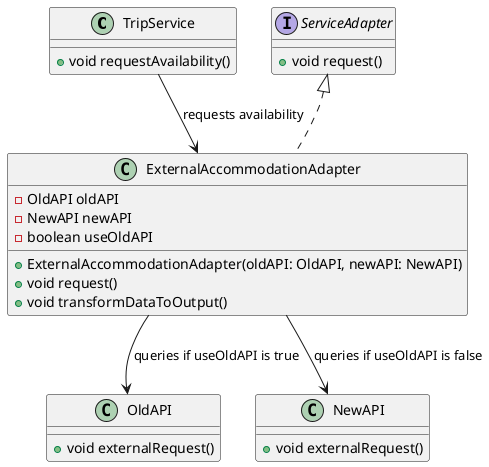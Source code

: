 @startuml

class TripService {
    +void requestAvailability()
}

interface ServiceAdapter {
    +void request()
}

class ExternalAccommodationAdapter {
    -OldAPI oldAPI
    -NewAPI newAPI
    -boolean useOldAPI
    +ExternalAccommodationAdapter(oldAPI: OldAPI, newAPI: NewAPI)
    +void request()
    +void transformDataToOutput()
}

class OldAPI {
    +void externalRequest()
}

class NewAPI {
    +void externalRequest()
}

TripService --> ExternalAccommodationAdapter : requests availability
ExternalAccommodationAdapter --> OldAPI : queries if useOldAPI is true
ExternalAccommodationAdapter --> NewAPI : queries if useOldAPI is false
ServiceAdapter <|.. ExternalAccommodationAdapter

@enduml
